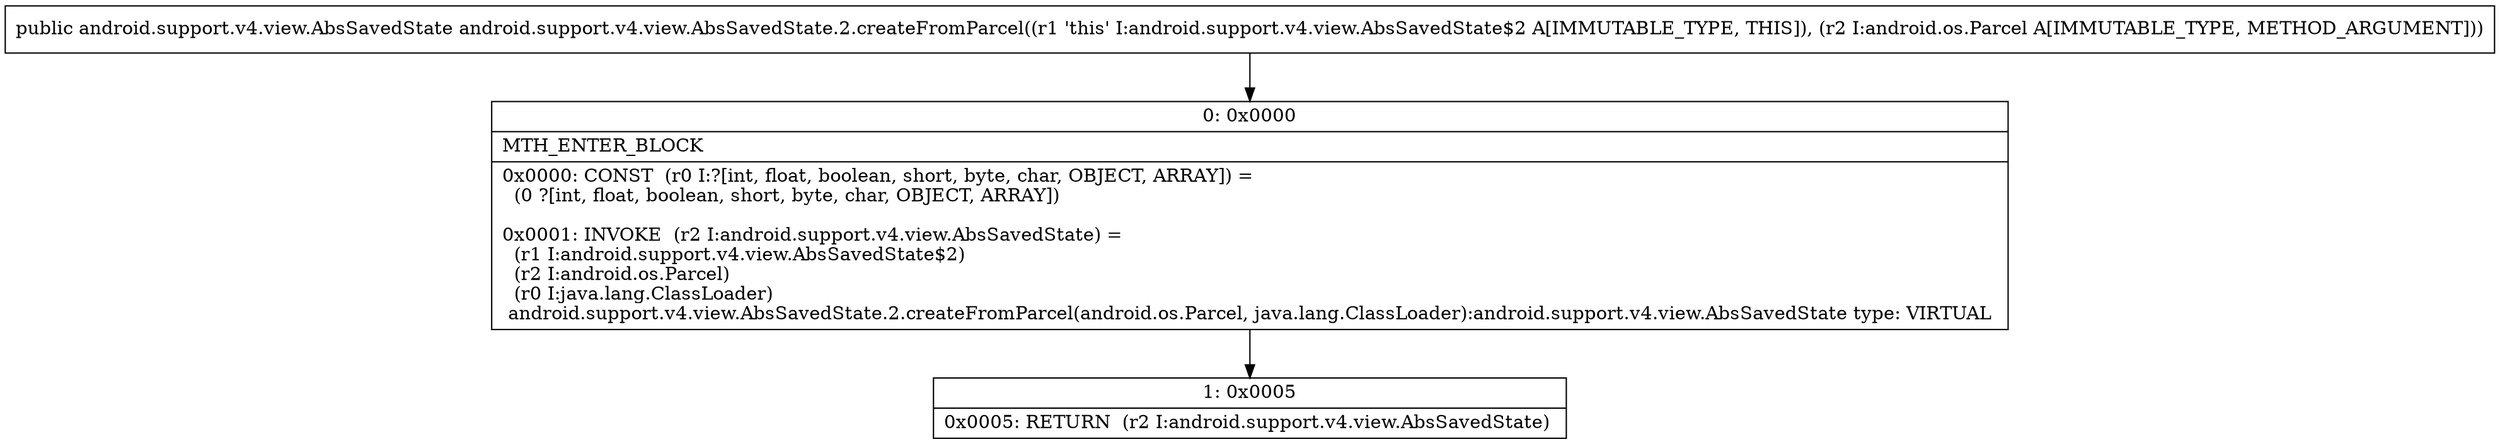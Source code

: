 digraph "CFG forandroid.support.v4.view.AbsSavedState.2.createFromParcel(Landroid\/os\/Parcel;)Landroid\/support\/v4\/view\/AbsSavedState;" {
Node_0 [shape=record,label="{0\:\ 0x0000|MTH_ENTER_BLOCK\l|0x0000: CONST  (r0 I:?[int, float, boolean, short, byte, char, OBJECT, ARRAY]) = \l  (0 ?[int, float, boolean, short, byte, char, OBJECT, ARRAY])\l \l0x0001: INVOKE  (r2 I:android.support.v4.view.AbsSavedState) = \l  (r1 I:android.support.v4.view.AbsSavedState$2)\l  (r2 I:android.os.Parcel)\l  (r0 I:java.lang.ClassLoader)\l android.support.v4.view.AbsSavedState.2.createFromParcel(android.os.Parcel, java.lang.ClassLoader):android.support.v4.view.AbsSavedState type: VIRTUAL \l}"];
Node_1 [shape=record,label="{1\:\ 0x0005|0x0005: RETURN  (r2 I:android.support.v4.view.AbsSavedState) \l}"];
MethodNode[shape=record,label="{public android.support.v4.view.AbsSavedState android.support.v4.view.AbsSavedState.2.createFromParcel((r1 'this' I:android.support.v4.view.AbsSavedState$2 A[IMMUTABLE_TYPE, THIS]), (r2 I:android.os.Parcel A[IMMUTABLE_TYPE, METHOD_ARGUMENT])) }"];
MethodNode -> Node_0;
Node_0 -> Node_1;
}

